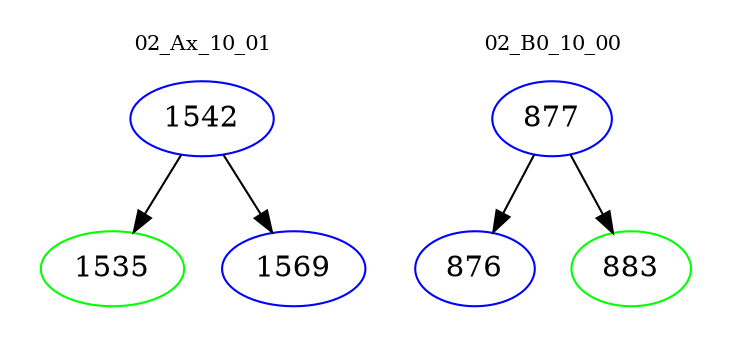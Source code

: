 digraph{
subgraph cluster_0 {
color = white
label = "02_Ax_10_01";
fontsize=10;
T0_1542 [label="1542", color="blue"]
T0_1542 -> T0_1535 [color="black"]
T0_1535 [label="1535", color="green"]
T0_1542 -> T0_1569 [color="black"]
T0_1569 [label="1569", color="blue"]
}
subgraph cluster_1 {
color = white
label = "02_B0_10_00";
fontsize=10;
T1_877 [label="877", color="blue"]
T1_877 -> T1_876 [color="black"]
T1_876 [label="876", color="blue"]
T1_877 -> T1_883 [color="black"]
T1_883 [label="883", color="green"]
}
}
